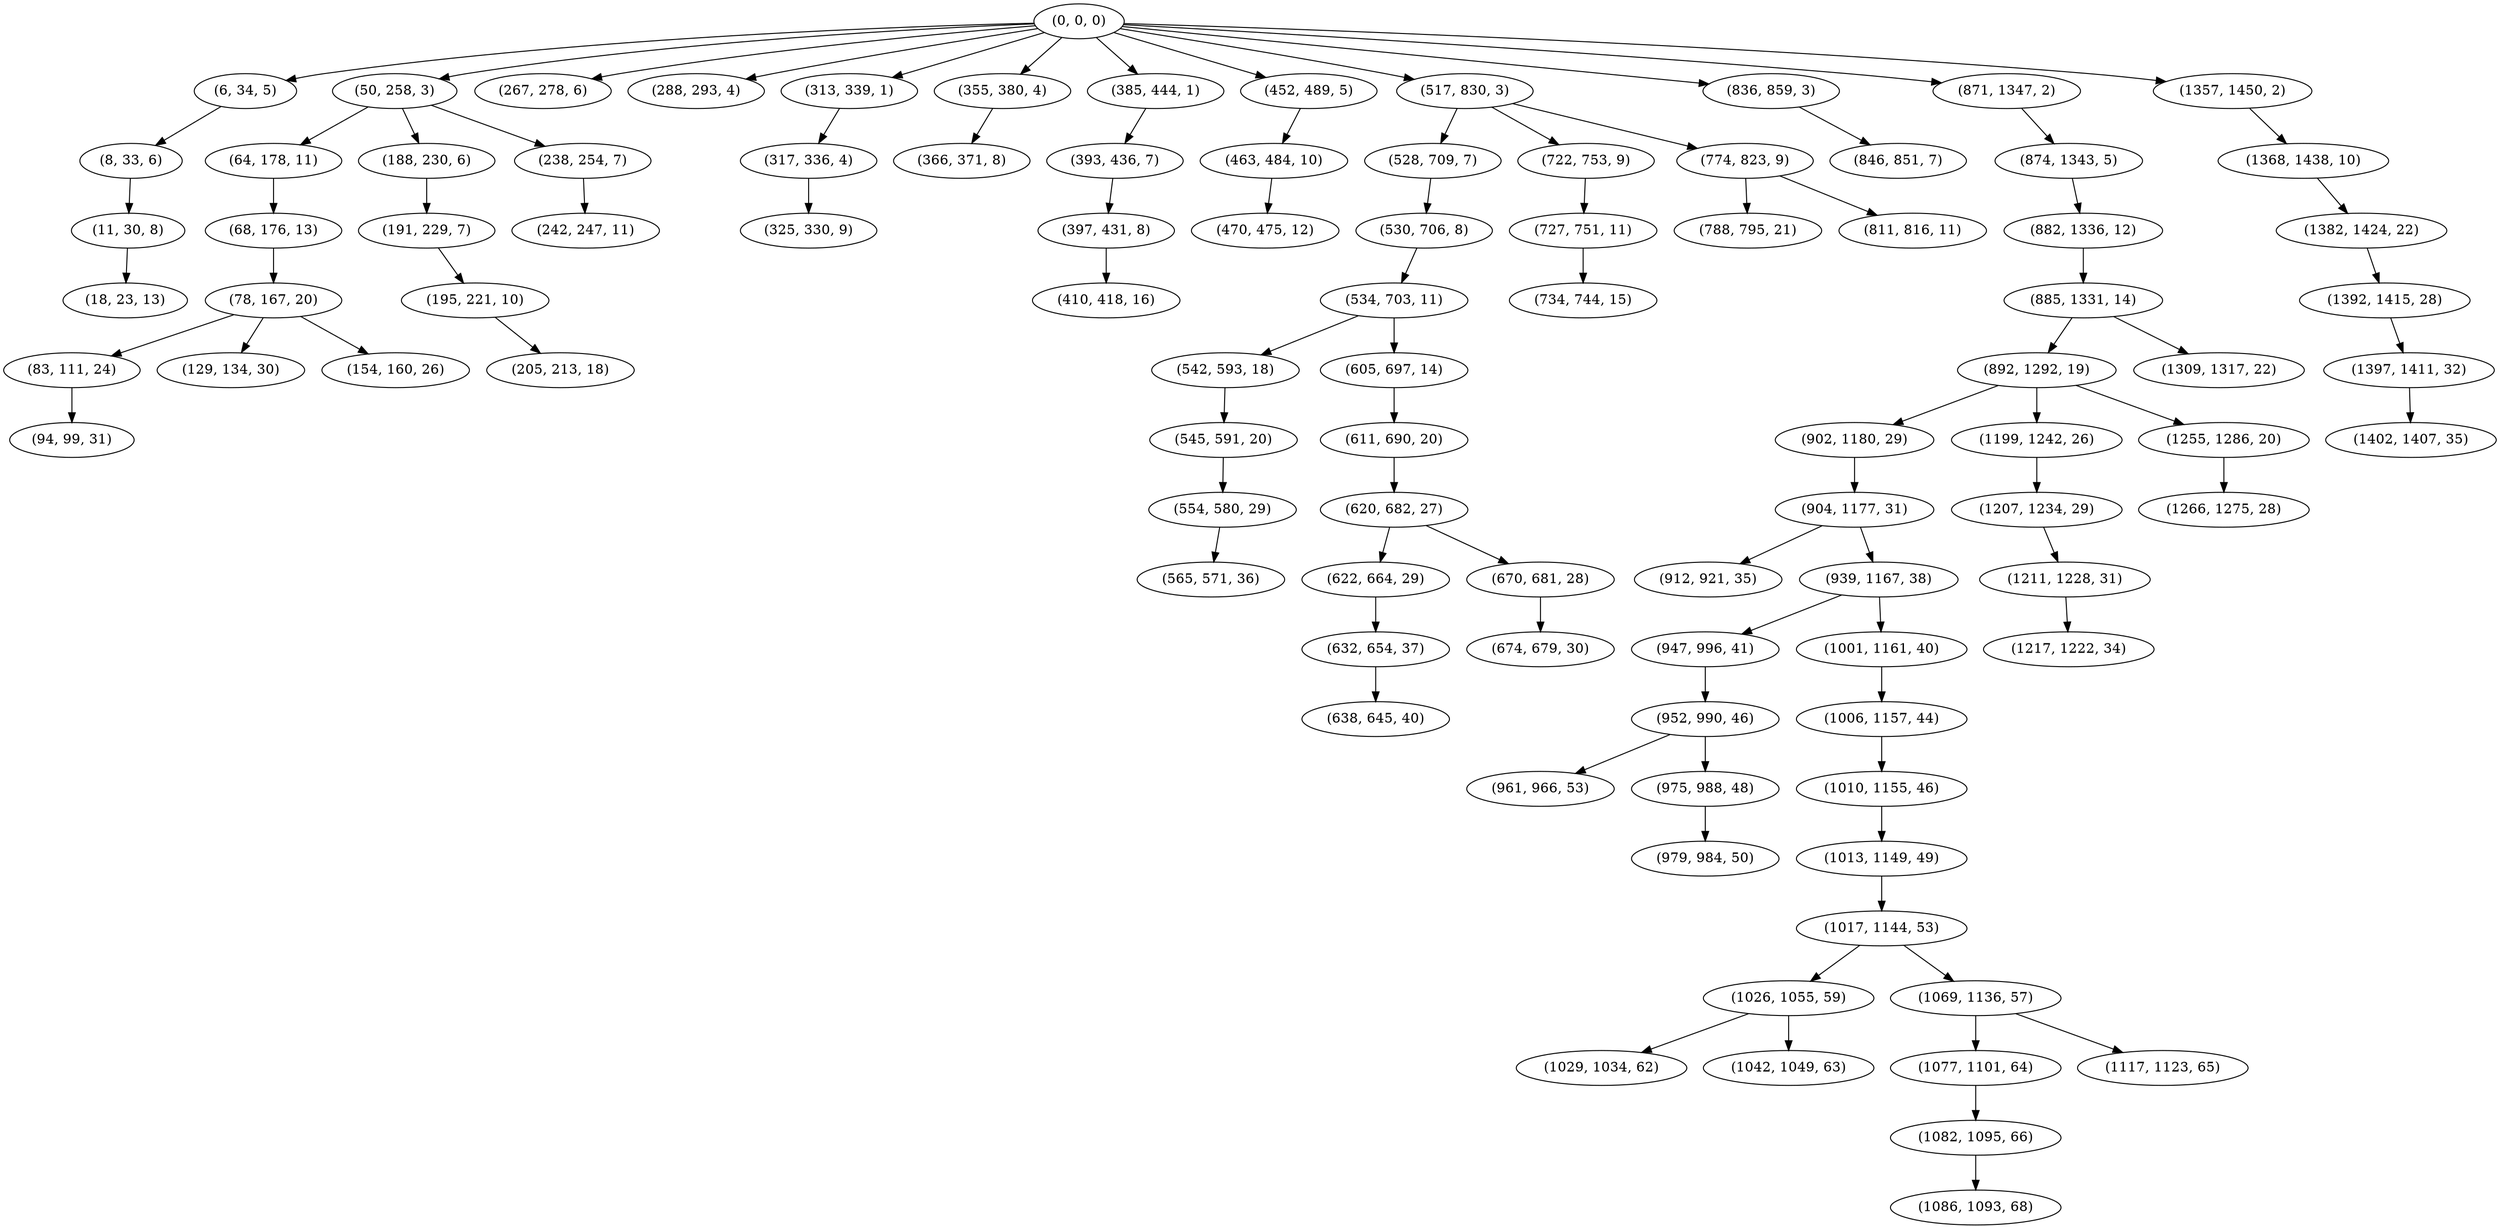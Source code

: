 digraph tree {
    "(0, 0, 0)";
    "(6, 34, 5)";
    "(8, 33, 6)";
    "(11, 30, 8)";
    "(18, 23, 13)";
    "(50, 258, 3)";
    "(64, 178, 11)";
    "(68, 176, 13)";
    "(78, 167, 20)";
    "(83, 111, 24)";
    "(94, 99, 31)";
    "(129, 134, 30)";
    "(154, 160, 26)";
    "(188, 230, 6)";
    "(191, 229, 7)";
    "(195, 221, 10)";
    "(205, 213, 18)";
    "(238, 254, 7)";
    "(242, 247, 11)";
    "(267, 278, 6)";
    "(288, 293, 4)";
    "(313, 339, 1)";
    "(317, 336, 4)";
    "(325, 330, 9)";
    "(355, 380, 4)";
    "(366, 371, 8)";
    "(385, 444, 1)";
    "(393, 436, 7)";
    "(397, 431, 8)";
    "(410, 418, 16)";
    "(452, 489, 5)";
    "(463, 484, 10)";
    "(470, 475, 12)";
    "(517, 830, 3)";
    "(528, 709, 7)";
    "(530, 706, 8)";
    "(534, 703, 11)";
    "(542, 593, 18)";
    "(545, 591, 20)";
    "(554, 580, 29)";
    "(565, 571, 36)";
    "(605, 697, 14)";
    "(611, 690, 20)";
    "(620, 682, 27)";
    "(622, 664, 29)";
    "(632, 654, 37)";
    "(638, 645, 40)";
    "(670, 681, 28)";
    "(674, 679, 30)";
    "(722, 753, 9)";
    "(727, 751, 11)";
    "(734, 744, 15)";
    "(774, 823, 9)";
    "(788, 795, 21)";
    "(811, 816, 11)";
    "(836, 859, 3)";
    "(846, 851, 7)";
    "(871, 1347, 2)";
    "(874, 1343, 5)";
    "(882, 1336, 12)";
    "(885, 1331, 14)";
    "(892, 1292, 19)";
    "(902, 1180, 29)";
    "(904, 1177, 31)";
    "(912, 921, 35)";
    "(939, 1167, 38)";
    "(947, 996, 41)";
    "(952, 990, 46)";
    "(961, 966, 53)";
    "(975, 988, 48)";
    "(979, 984, 50)";
    "(1001, 1161, 40)";
    "(1006, 1157, 44)";
    "(1010, 1155, 46)";
    "(1013, 1149, 49)";
    "(1017, 1144, 53)";
    "(1026, 1055, 59)";
    "(1029, 1034, 62)";
    "(1042, 1049, 63)";
    "(1069, 1136, 57)";
    "(1077, 1101, 64)";
    "(1082, 1095, 66)";
    "(1086, 1093, 68)";
    "(1117, 1123, 65)";
    "(1199, 1242, 26)";
    "(1207, 1234, 29)";
    "(1211, 1228, 31)";
    "(1217, 1222, 34)";
    "(1255, 1286, 20)";
    "(1266, 1275, 28)";
    "(1309, 1317, 22)";
    "(1357, 1450, 2)";
    "(1368, 1438, 10)";
    "(1382, 1424, 22)";
    "(1392, 1415, 28)";
    "(1397, 1411, 32)";
    "(1402, 1407, 35)";
    "(0, 0, 0)" -> "(6, 34, 5)";
    "(0, 0, 0)" -> "(50, 258, 3)";
    "(0, 0, 0)" -> "(267, 278, 6)";
    "(0, 0, 0)" -> "(288, 293, 4)";
    "(0, 0, 0)" -> "(313, 339, 1)";
    "(0, 0, 0)" -> "(355, 380, 4)";
    "(0, 0, 0)" -> "(385, 444, 1)";
    "(0, 0, 0)" -> "(452, 489, 5)";
    "(0, 0, 0)" -> "(517, 830, 3)";
    "(0, 0, 0)" -> "(836, 859, 3)";
    "(0, 0, 0)" -> "(871, 1347, 2)";
    "(0, 0, 0)" -> "(1357, 1450, 2)";
    "(6, 34, 5)" -> "(8, 33, 6)";
    "(8, 33, 6)" -> "(11, 30, 8)";
    "(11, 30, 8)" -> "(18, 23, 13)";
    "(50, 258, 3)" -> "(64, 178, 11)";
    "(50, 258, 3)" -> "(188, 230, 6)";
    "(50, 258, 3)" -> "(238, 254, 7)";
    "(64, 178, 11)" -> "(68, 176, 13)";
    "(68, 176, 13)" -> "(78, 167, 20)";
    "(78, 167, 20)" -> "(83, 111, 24)";
    "(78, 167, 20)" -> "(129, 134, 30)";
    "(78, 167, 20)" -> "(154, 160, 26)";
    "(83, 111, 24)" -> "(94, 99, 31)";
    "(188, 230, 6)" -> "(191, 229, 7)";
    "(191, 229, 7)" -> "(195, 221, 10)";
    "(195, 221, 10)" -> "(205, 213, 18)";
    "(238, 254, 7)" -> "(242, 247, 11)";
    "(313, 339, 1)" -> "(317, 336, 4)";
    "(317, 336, 4)" -> "(325, 330, 9)";
    "(355, 380, 4)" -> "(366, 371, 8)";
    "(385, 444, 1)" -> "(393, 436, 7)";
    "(393, 436, 7)" -> "(397, 431, 8)";
    "(397, 431, 8)" -> "(410, 418, 16)";
    "(452, 489, 5)" -> "(463, 484, 10)";
    "(463, 484, 10)" -> "(470, 475, 12)";
    "(517, 830, 3)" -> "(528, 709, 7)";
    "(517, 830, 3)" -> "(722, 753, 9)";
    "(517, 830, 3)" -> "(774, 823, 9)";
    "(528, 709, 7)" -> "(530, 706, 8)";
    "(530, 706, 8)" -> "(534, 703, 11)";
    "(534, 703, 11)" -> "(542, 593, 18)";
    "(534, 703, 11)" -> "(605, 697, 14)";
    "(542, 593, 18)" -> "(545, 591, 20)";
    "(545, 591, 20)" -> "(554, 580, 29)";
    "(554, 580, 29)" -> "(565, 571, 36)";
    "(605, 697, 14)" -> "(611, 690, 20)";
    "(611, 690, 20)" -> "(620, 682, 27)";
    "(620, 682, 27)" -> "(622, 664, 29)";
    "(620, 682, 27)" -> "(670, 681, 28)";
    "(622, 664, 29)" -> "(632, 654, 37)";
    "(632, 654, 37)" -> "(638, 645, 40)";
    "(670, 681, 28)" -> "(674, 679, 30)";
    "(722, 753, 9)" -> "(727, 751, 11)";
    "(727, 751, 11)" -> "(734, 744, 15)";
    "(774, 823, 9)" -> "(788, 795, 21)";
    "(774, 823, 9)" -> "(811, 816, 11)";
    "(836, 859, 3)" -> "(846, 851, 7)";
    "(871, 1347, 2)" -> "(874, 1343, 5)";
    "(874, 1343, 5)" -> "(882, 1336, 12)";
    "(882, 1336, 12)" -> "(885, 1331, 14)";
    "(885, 1331, 14)" -> "(892, 1292, 19)";
    "(885, 1331, 14)" -> "(1309, 1317, 22)";
    "(892, 1292, 19)" -> "(902, 1180, 29)";
    "(892, 1292, 19)" -> "(1199, 1242, 26)";
    "(892, 1292, 19)" -> "(1255, 1286, 20)";
    "(902, 1180, 29)" -> "(904, 1177, 31)";
    "(904, 1177, 31)" -> "(912, 921, 35)";
    "(904, 1177, 31)" -> "(939, 1167, 38)";
    "(939, 1167, 38)" -> "(947, 996, 41)";
    "(939, 1167, 38)" -> "(1001, 1161, 40)";
    "(947, 996, 41)" -> "(952, 990, 46)";
    "(952, 990, 46)" -> "(961, 966, 53)";
    "(952, 990, 46)" -> "(975, 988, 48)";
    "(975, 988, 48)" -> "(979, 984, 50)";
    "(1001, 1161, 40)" -> "(1006, 1157, 44)";
    "(1006, 1157, 44)" -> "(1010, 1155, 46)";
    "(1010, 1155, 46)" -> "(1013, 1149, 49)";
    "(1013, 1149, 49)" -> "(1017, 1144, 53)";
    "(1017, 1144, 53)" -> "(1026, 1055, 59)";
    "(1017, 1144, 53)" -> "(1069, 1136, 57)";
    "(1026, 1055, 59)" -> "(1029, 1034, 62)";
    "(1026, 1055, 59)" -> "(1042, 1049, 63)";
    "(1069, 1136, 57)" -> "(1077, 1101, 64)";
    "(1069, 1136, 57)" -> "(1117, 1123, 65)";
    "(1077, 1101, 64)" -> "(1082, 1095, 66)";
    "(1082, 1095, 66)" -> "(1086, 1093, 68)";
    "(1199, 1242, 26)" -> "(1207, 1234, 29)";
    "(1207, 1234, 29)" -> "(1211, 1228, 31)";
    "(1211, 1228, 31)" -> "(1217, 1222, 34)";
    "(1255, 1286, 20)" -> "(1266, 1275, 28)";
    "(1357, 1450, 2)" -> "(1368, 1438, 10)";
    "(1368, 1438, 10)" -> "(1382, 1424, 22)";
    "(1382, 1424, 22)" -> "(1392, 1415, 28)";
    "(1392, 1415, 28)" -> "(1397, 1411, 32)";
    "(1397, 1411, 32)" -> "(1402, 1407, 35)";
}
